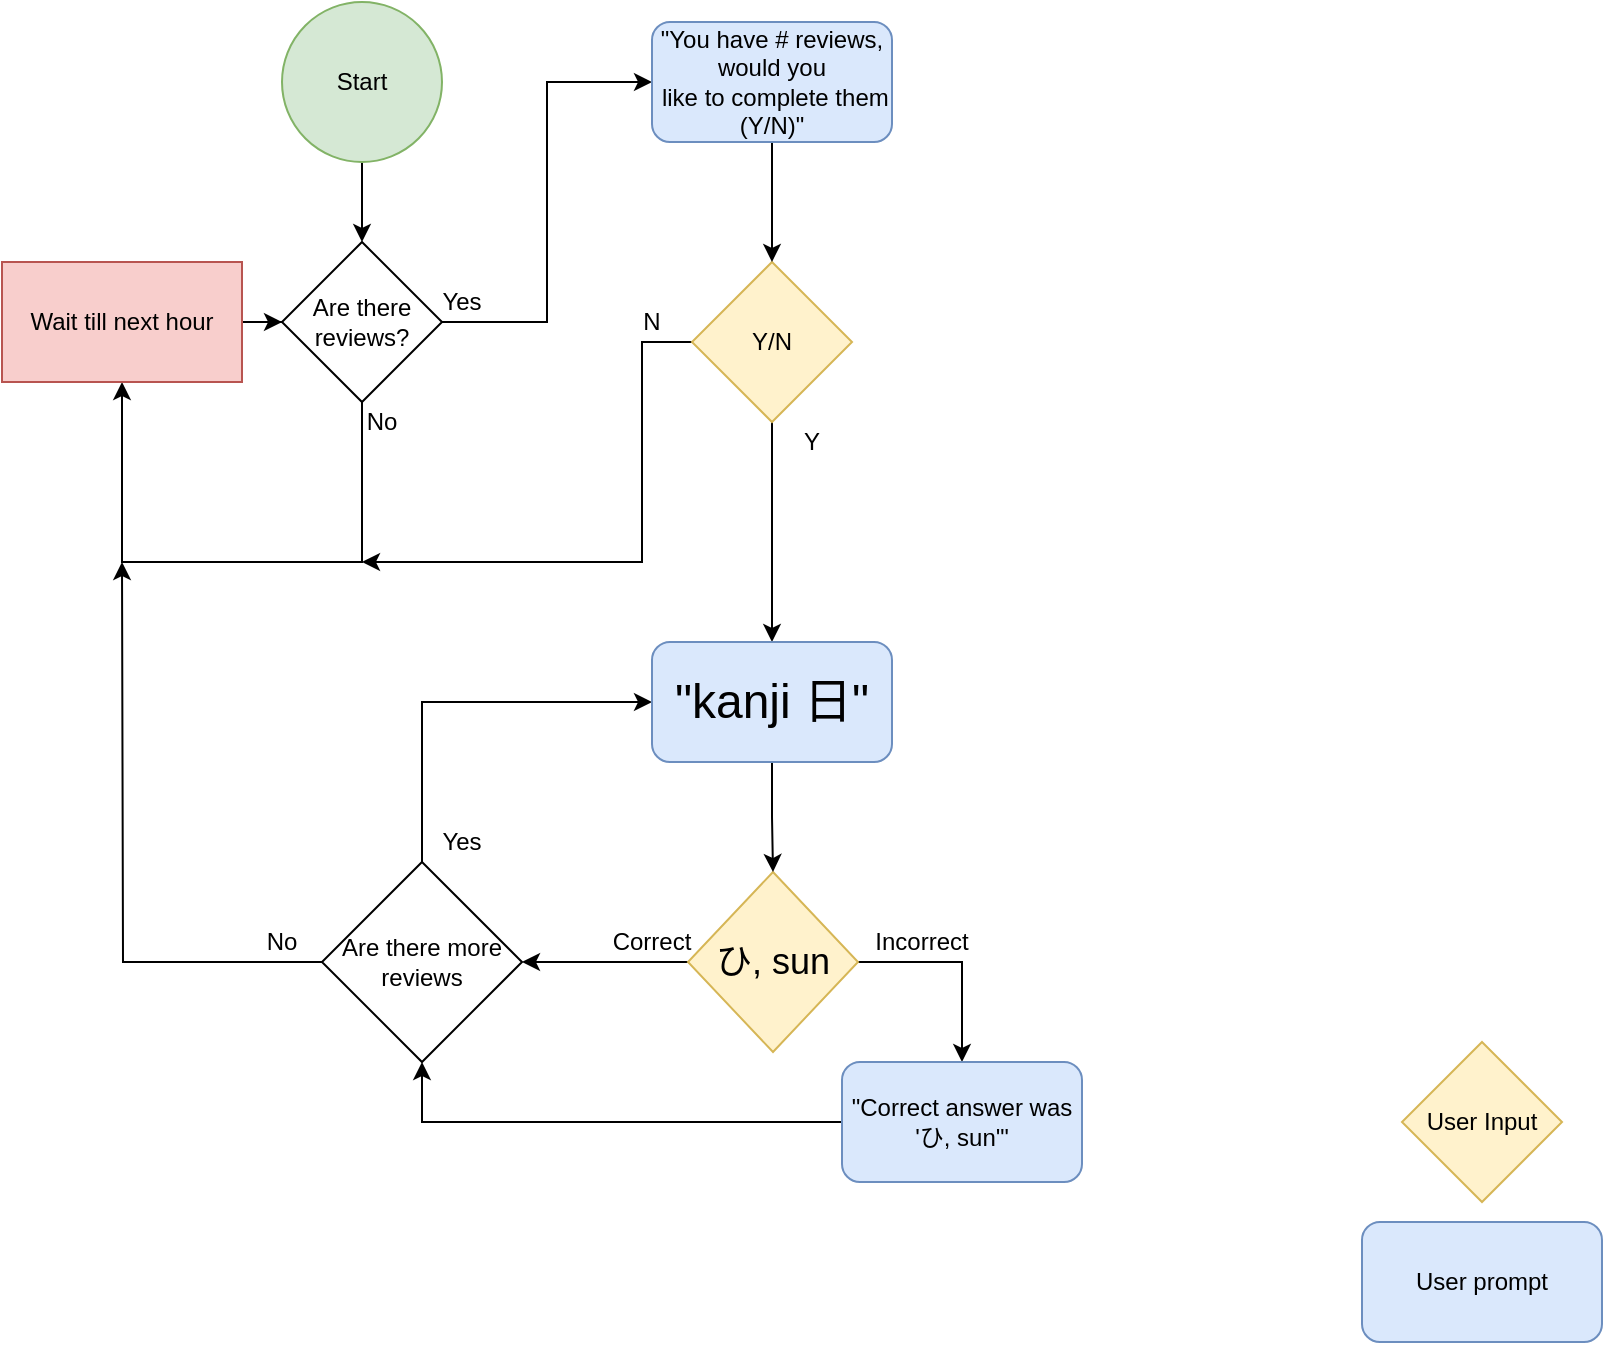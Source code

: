 <mxfile version="14.1.8" type="device"><diagram id="NrcfXiBchzte8IxUZc5T" name="v1"><mxGraphModel dx="1422" dy="762" grid="1" gridSize="10" guides="1" tooltips="1" connect="1" arrows="1" fold="1" page="1" pageScale="1" pageWidth="850" pageHeight="1100" math="0" shadow="0"><root><mxCell id="0"/><mxCell id="1" parent="0"/><mxCell id="53_Ta9J1jRKoPZHYsRTG-6" style="edgeStyle=orthogonalEdgeStyle;rounded=0;orthogonalLoop=1;jettySize=auto;html=1;exitX=0.5;exitY=1;exitDx=0;exitDy=0;entryX=0.5;entryY=0;entryDx=0;entryDy=0;" edge="1" parent="1" source="53_Ta9J1jRKoPZHYsRTG-2" target="53_Ta9J1jRKoPZHYsRTG-5"><mxGeometry relative="1" as="geometry"/></mxCell><mxCell id="53_Ta9J1jRKoPZHYsRTG-2" value="Start" style="ellipse;whiteSpace=wrap;html=1;aspect=fixed;fillColor=#d5e8d4;strokeColor=#82b366;" vertex="1" parent="1"><mxGeometry x="180" y="40" width="80" height="80" as="geometry"/></mxCell><mxCell id="53_Ta9J1jRKoPZHYsRTG-9" style="edgeStyle=orthogonalEdgeStyle;rounded=0;orthogonalLoop=1;jettySize=auto;html=1;entryX=0.5;entryY=1;entryDx=0;entryDy=0;" edge="1" parent="1" source="53_Ta9J1jRKoPZHYsRTG-5" target="53_Ta9J1jRKoPZHYsRTG-7"><mxGeometry relative="1" as="geometry"><mxPoint x="100" y="320" as="targetPoint"/><Array as="points"><mxPoint x="220" y="320"/><mxPoint x="100" y="320"/></Array></mxGeometry></mxCell><mxCell id="53_Ta9J1jRKoPZHYsRTG-46" style="edgeStyle=orthogonalEdgeStyle;rounded=0;orthogonalLoop=1;jettySize=auto;html=1;entryX=0;entryY=0.5;entryDx=0;entryDy=0;" edge="1" parent="1" source="53_Ta9J1jRKoPZHYsRTG-5" target="53_Ta9J1jRKoPZHYsRTG-44"><mxGeometry relative="1" as="geometry"/></mxCell><mxCell id="53_Ta9J1jRKoPZHYsRTG-5" value="&lt;span&gt;Are there reviews?&lt;/span&gt;" style="rhombus;whiteSpace=wrap;html=1;" vertex="1" parent="1"><mxGeometry x="180" y="160" width="80" height="80" as="geometry"/></mxCell><mxCell id="53_Ta9J1jRKoPZHYsRTG-8" style="edgeStyle=orthogonalEdgeStyle;rounded=0;orthogonalLoop=1;jettySize=auto;html=1;entryX=0;entryY=0.5;entryDx=0;entryDy=0;" edge="1" parent="1" source="53_Ta9J1jRKoPZHYsRTG-7" target="53_Ta9J1jRKoPZHYsRTG-5"><mxGeometry relative="1" as="geometry"/></mxCell><mxCell id="53_Ta9J1jRKoPZHYsRTG-7" value="Wait till next hour" style="rounded=0;whiteSpace=wrap;html=1;fillColor=#f8cecc;strokeColor=#b85450;" vertex="1" parent="1"><mxGeometry x="40" y="170" width="120" height="60" as="geometry"/></mxCell><mxCell id="53_Ta9J1jRKoPZHYsRTG-10" value="No" style="text;html=1;strokeColor=none;fillColor=none;align=center;verticalAlign=middle;whiteSpace=wrap;rounded=0;" vertex="1" parent="1"><mxGeometry x="210" y="240" width="40" height="20" as="geometry"/></mxCell><mxCell id="53_Ta9J1jRKoPZHYsRTG-14" value="Yes" style="text;html=1;strokeColor=none;fillColor=none;align=center;verticalAlign=middle;whiteSpace=wrap;rounded=0;" vertex="1" parent="1"><mxGeometry x="250" y="180" width="40" height="20" as="geometry"/></mxCell><mxCell id="53_Ta9J1jRKoPZHYsRTG-24" style="edgeStyle=orthogonalEdgeStyle;rounded=0;orthogonalLoop=1;jettySize=auto;html=1;" edge="1" parent="1" source="53_Ta9J1jRKoPZHYsRTG-22"><mxGeometry relative="1" as="geometry"><mxPoint x="220" y="320" as="targetPoint"/><Array as="points"><mxPoint x="360" y="210"/><mxPoint x="360" y="320"/></Array></mxGeometry></mxCell><mxCell id="53_Ta9J1jRKoPZHYsRTG-51" style="edgeStyle=orthogonalEdgeStyle;rounded=0;orthogonalLoop=1;jettySize=auto;html=1;entryX=0.5;entryY=0;entryDx=0;entryDy=0;" edge="1" parent="1" source="53_Ta9J1jRKoPZHYsRTG-22" target="53_Ta9J1jRKoPZHYsRTG-49"><mxGeometry relative="1" as="geometry"/></mxCell><mxCell id="53_Ta9J1jRKoPZHYsRTG-22" value="Y/N" style="rhombus;whiteSpace=wrap;html=1;fillColor=#fff2cc;strokeColor=#d6b656;" vertex="1" parent="1"><mxGeometry x="385" y="170" width="80" height="80" as="geometry"/></mxCell><mxCell id="53_Ta9J1jRKoPZHYsRTG-25" value="N" style="text;html=1;strokeColor=none;fillColor=none;align=center;verticalAlign=middle;whiteSpace=wrap;rounded=0;" vertex="1" parent="1"><mxGeometry x="345" y="190" width="40" height="20" as="geometry"/></mxCell><mxCell id="53_Ta9J1jRKoPZHYsRTG-26" value="Y" style="text;html=1;strokeColor=none;fillColor=none;align=center;verticalAlign=middle;whiteSpace=wrap;rounded=0;" vertex="1" parent="1"><mxGeometry x="425" y="250" width="40" height="20" as="geometry"/></mxCell><mxCell id="53_Ta9J1jRKoPZHYsRTG-35" style="edgeStyle=orthogonalEdgeStyle;rounded=0;orthogonalLoop=1;jettySize=auto;html=1;entryX=1;entryY=0.5;entryDx=0;entryDy=0;" edge="1" parent="1" source="53_Ta9J1jRKoPZHYsRTG-29" target="53_Ta9J1jRKoPZHYsRTG-33"><mxGeometry relative="1" as="geometry"/></mxCell><mxCell id="53_Ta9J1jRKoPZHYsRTG-55" style="edgeStyle=orthogonalEdgeStyle;rounded=0;orthogonalLoop=1;jettySize=auto;html=1;" edge="1" parent="1" source="53_Ta9J1jRKoPZHYsRTG-29" target="53_Ta9J1jRKoPZHYsRTG-53"><mxGeometry relative="1" as="geometry"><Array as="points"><mxPoint x="520" y="520"/></Array></mxGeometry></mxCell><mxCell id="53_Ta9J1jRKoPZHYsRTG-29" value="&lt;font style=&quot;font-size: 18px&quot;&gt;ひ, sun&lt;/font&gt;" style="rhombus;whiteSpace=wrap;html=1;fillColor=#fff2cc;strokeColor=#d6b656;" vertex="1" parent="1"><mxGeometry x="383" y="475" width="85" height="90" as="geometry"/></mxCell><mxCell id="53_Ta9J1jRKoPZHYsRTG-31" value="User Input" style="rhombus;whiteSpace=wrap;html=1;fillColor=#fff2cc;strokeColor=#d6b656;" vertex="1" parent="1"><mxGeometry x="740" y="560" width="80" height="80" as="geometry"/></mxCell><mxCell id="53_Ta9J1jRKoPZHYsRTG-36" style="edgeStyle=orthogonalEdgeStyle;rounded=0;orthogonalLoop=1;jettySize=auto;html=1;" edge="1" parent="1" source="53_Ta9J1jRKoPZHYsRTG-33"><mxGeometry relative="1" as="geometry"><mxPoint x="100" y="320" as="targetPoint"/></mxGeometry></mxCell><mxCell id="53_Ta9J1jRKoPZHYsRTG-50" style="edgeStyle=orthogonalEdgeStyle;rounded=0;orthogonalLoop=1;jettySize=auto;html=1;entryX=0;entryY=0.5;entryDx=0;entryDy=0;" edge="1" parent="1" source="53_Ta9J1jRKoPZHYsRTG-33" target="53_Ta9J1jRKoPZHYsRTG-49"><mxGeometry relative="1" as="geometry"><Array as="points"><mxPoint x="250" y="390"/></Array></mxGeometry></mxCell><mxCell id="53_Ta9J1jRKoPZHYsRTG-33" value="Are there more reviews" style="rhombus;whiteSpace=wrap;html=1;" vertex="1" parent="1"><mxGeometry x="200" y="470" width="100" height="100" as="geometry"/></mxCell><mxCell id="53_Ta9J1jRKoPZHYsRTG-38" value="Yes" style="text;html=1;strokeColor=none;fillColor=none;align=center;verticalAlign=middle;whiteSpace=wrap;rounded=0;" vertex="1" parent="1"><mxGeometry x="250" y="450" width="40" height="20" as="geometry"/></mxCell><mxCell id="53_Ta9J1jRKoPZHYsRTG-40" value="No" style="text;html=1;strokeColor=none;fillColor=none;align=center;verticalAlign=middle;whiteSpace=wrap;rounded=0;" vertex="1" parent="1"><mxGeometry x="160" y="500" width="40" height="20" as="geometry"/></mxCell><mxCell id="53_Ta9J1jRKoPZHYsRTG-41" value="Correct" style="text;html=1;strokeColor=none;fillColor=none;align=center;verticalAlign=middle;whiteSpace=wrap;rounded=0;" vertex="1" parent="1"><mxGeometry x="345" y="500" width="40" height="20" as="geometry"/></mxCell><mxCell id="53_Ta9J1jRKoPZHYsRTG-42" value="Incorrect" style="text;html=1;strokeColor=none;fillColor=none;align=center;verticalAlign=middle;whiteSpace=wrap;rounded=0;" vertex="1" parent="1"><mxGeometry x="480" y="500" width="40" height="20" as="geometry"/></mxCell><mxCell id="53_Ta9J1jRKoPZHYsRTG-47" style="edgeStyle=orthogonalEdgeStyle;rounded=0;orthogonalLoop=1;jettySize=auto;html=1;entryX=0.5;entryY=0;entryDx=0;entryDy=0;" edge="1" parent="1" source="53_Ta9J1jRKoPZHYsRTG-44" target="53_Ta9J1jRKoPZHYsRTG-22"><mxGeometry relative="1" as="geometry"/></mxCell><mxCell id="53_Ta9J1jRKoPZHYsRTG-44" value="&lt;span&gt;&quot;You have # reviews, would you&lt;/span&gt;&lt;br&gt;&lt;span&gt;&amp;nbsp;like to complete them (Y/N)&quot;&lt;/span&gt;" style="rounded=1;whiteSpace=wrap;html=1;fillColor=#dae8fc;strokeColor=#6c8ebf;" vertex="1" parent="1"><mxGeometry x="365" y="50" width="120" height="60" as="geometry"/></mxCell><mxCell id="53_Ta9J1jRKoPZHYsRTG-48" value="&lt;span&gt;User prompt&lt;/span&gt;" style="rounded=1;whiteSpace=wrap;html=1;fillColor=#dae8fc;strokeColor=#6c8ebf;" vertex="1" parent="1"><mxGeometry x="720" y="650" width="120" height="60" as="geometry"/></mxCell><mxCell id="53_Ta9J1jRKoPZHYsRTG-52" style="edgeStyle=orthogonalEdgeStyle;rounded=0;orthogonalLoop=1;jettySize=auto;html=1;entryX=0.5;entryY=0;entryDx=0;entryDy=0;" edge="1" parent="1" source="53_Ta9J1jRKoPZHYsRTG-49" target="53_Ta9J1jRKoPZHYsRTG-29"><mxGeometry relative="1" as="geometry"/></mxCell><mxCell id="53_Ta9J1jRKoPZHYsRTG-49" value="&lt;span style=&quot;font-size: 24px&quot;&gt;&quot;kanji 日&quot;&lt;/span&gt;" style="rounded=1;whiteSpace=wrap;html=1;fillColor=#dae8fc;strokeColor=#6c8ebf;" vertex="1" parent="1"><mxGeometry x="365" y="360" width="120" height="60" as="geometry"/></mxCell><mxCell id="53_Ta9J1jRKoPZHYsRTG-56" style="edgeStyle=orthogonalEdgeStyle;rounded=0;orthogonalLoop=1;jettySize=auto;html=1;entryX=0.5;entryY=1;entryDx=0;entryDy=0;" edge="1" parent="1" source="53_Ta9J1jRKoPZHYsRTG-53" target="53_Ta9J1jRKoPZHYsRTG-33"><mxGeometry relative="1" as="geometry"/></mxCell><mxCell id="53_Ta9J1jRKoPZHYsRTG-53" value="&lt;span&gt;&quot;Correct answer was 'ひ, sun'&quot;&lt;/span&gt;" style="rounded=1;whiteSpace=wrap;html=1;fillColor=#dae8fc;strokeColor=#6c8ebf;" vertex="1" parent="1"><mxGeometry x="460" y="570" width="120" height="60" as="geometry"/></mxCell></root></mxGraphModel></diagram></mxfile>